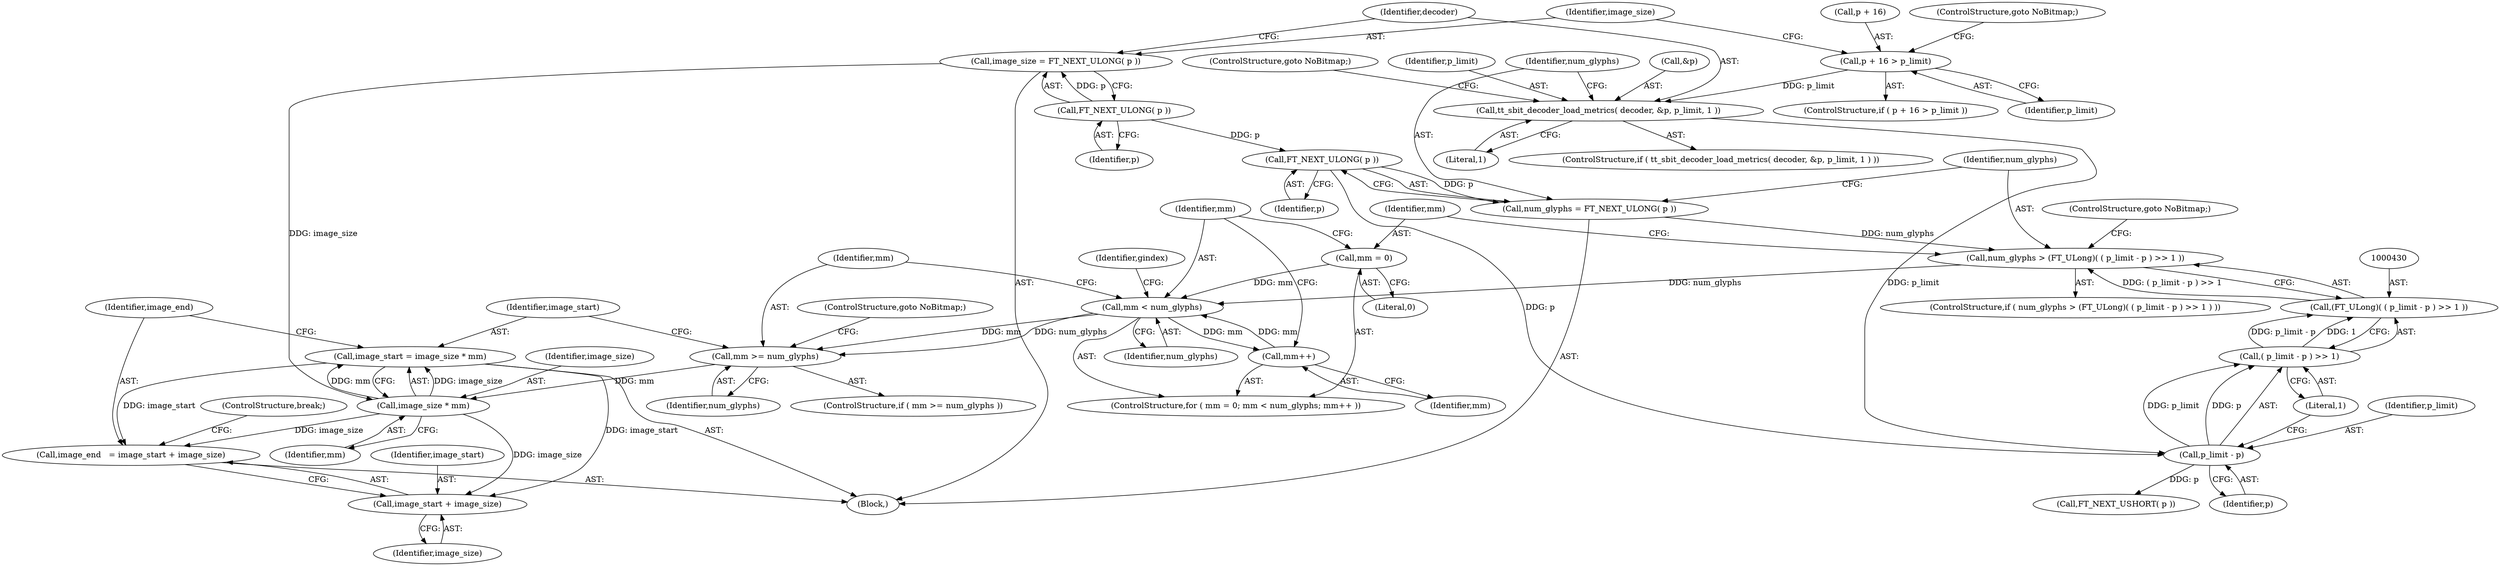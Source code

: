 digraph "0_savannah_f0292bb9920aa1dbfed5f53861e7c7a89b35833a@integer" {
"1000462" [label="(Call,image_start = image_size * mm)"];
"1000464" [label="(Call,image_size * mm)"];
"1000410" [label="(Call,image_size = FT_NEXT_ULONG( p ))"];
"1000412" [label="(Call,FT_NEXT_ULONG( p ))"];
"1000458" [label="(Call,mm >= num_glyphs)"];
"1000441" [label="(Call,mm < num_glyphs)"];
"1000444" [label="(Call,mm++)"];
"1000438" [label="(Call,mm = 0)"];
"1000427" [label="(Call,num_glyphs > (FT_ULong)( ( p_limit - p ) >> 1 ))"];
"1000422" [label="(Call,num_glyphs = FT_NEXT_ULONG( p ))"];
"1000424" [label="(Call,FT_NEXT_ULONG( p ))"];
"1000429" [label="(Call,(FT_ULong)( ( p_limit - p ) >> 1 ))"];
"1000431" [label="(Call,( p_limit - p ) >> 1)"];
"1000432" [label="(Call,p_limit - p)"];
"1000415" [label="(Call,tt_sbit_decoder_load_metrics( decoder, &p, p_limit, 1 ))"];
"1000404" [label="(Call,p + 16 > p_limit)"];
"1000467" [label="(Call,image_end   = image_start + image_size)"];
"1000469" [label="(Call,image_start + image_size)"];
"1000424" [label="(Call,FT_NEXT_ULONG( p ))"];
"1000443" [label="(Identifier,num_glyphs)"];
"1000441" [label="(Call,mm < num_glyphs)"];
"1000464" [label="(Call,image_size * mm)"];
"1000457" [label="(ControlStructure,if ( mm >= num_glyphs ))"];
"1000403" [label="(ControlStructure,if ( p + 16 > p_limit ))"];
"1000440" [label="(Literal,0)"];
"1000438" [label="(Call,mm = 0)"];
"1000426" [label="(ControlStructure,if ( num_glyphs > (FT_ULong)( ( p_limit - p ) >> 1 ) ))"];
"1000463" [label="(Identifier,image_start)"];
"1000468" [label="(Identifier,image_end)"];
"1000436" [label="(ControlStructure,goto NoBitmap;)"];
"1000466" [label="(Identifier,mm)"];
"1000432" [label="(Call,p_limit - p)"];
"1000412" [label="(Call,FT_NEXT_ULONG( p ))"];
"1000408" [label="(Identifier,p_limit)"];
"1000462" [label="(Call,image_start = image_size * mm)"];
"1000422" [label="(Call,num_glyphs = FT_NEXT_ULONG( p ))"];
"1000423" [label="(Identifier,num_glyphs)"];
"1000437" [label="(ControlStructure,for ( mm = 0; mm < num_glyphs; mm++ ))"];
"1000419" [label="(Identifier,p_limit)"];
"1000467" [label="(Call,image_end   = image_start + image_size)"];
"1000431" [label="(Call,( p_limit - p ) >> 1)"];
"1000420" [label="(Literal,1)"];
"1000461" [label="(ControlStructure,goto NoBitmap;)"];
"1000435" [label="(Literal,1)"];
"1000427" [label="(Call,num_glyphs > (FT_ULong)( ( p_limit - p ) >> 1 ))"];
"1000434" [label="(Identifier,p)"];
"1000399" [label="(Block,)"];
"1000413" [label="(Identifier,p)"];
"1000450" [label="(Call,FT_NEXT_USHORT( p ))"];
"1000411" [label="(Identifier,image_size)"];
"1000404" [label="(Call,p + 16 > p_limit)"];
"1000414" [label="(ControlStructure,if ( tt_sbit_decoder_load_metrics( decoder, &p, p_limit, 1 ) ))"];
"1000469" [label="(Call,image_start + image_size)"];
"1000433" [label="(Identifier,p_limit)"];
"1000442" [label="(Identifier,mm)"];
"1000471" [label="(Identifier,image_size)"];
"1000410" [label="(Call,image_size = FT_NEXT_ULONG( p ))"];
"1000470" [label="(Identifier,image_start)"];
"1000429" [label="(Call,(FT_ULong)( ( p_limit - p ) >> 1 ))"];
"1000458" [label="(Call,mm >= num_glyphs)"];
"1000415" [label="(Call,tt_sbit_decoder_load_metrics( decoder, &p, p_limit, 1 ))"];
"1000444" [label="(Call,mm++)"];
"1000417" [label="(Call,&p)"];
"1000421" [label="(ControlStructure,goto NoBitmap;)"];
"1000472" [label="(ControlStructure,break;)"];
"1000428" [label="(Identifier,num_glyphs)"];
"1000416" [label="(Identifier,decoder)"];
"1000425" [label="(Identifier,p)"];
"1000405" [label="(Call,p + 16)"];
"1000449" [label="(Identifier,gindex)"];
"1000445" [label="(Identifier,mm)"];
"1000465" [label="(Identifier,image_size)"];
"1000409" [label="(ControlStructure,goto NoBitmap;)"];
"1000459" [label="(Identifier,mm)"];
"1000460" [label="(Identifier,num_glyphs)"];
"1000439" [label="(Identifier,mm)"];
"1000462" -> "1000399"  [label="AST: "];
"1000462" -> "1000464"  [label="CFG: "];
"1000463" -> "1000462"  [label="AST: "];
"1000464" -> "1000462"  [label="AST: "];
"1000468" -> "1000462"  [label="CFG: "];
"1000464" -> "1000462"  [label="DDG: image_size"];
"1000464" -> "1000462"  [label="DDG: mm"];
"1000462" -> "1000467"  [label="DDG: image_start"];
"1000462" -> "1000469"  [label="DDG: image_start"];
"1000464" -> "1000466"  [label="CFG: "];
"1000465" -> "1000464"  [label="AST: "];
"1000466" -> "1000464"  [label="AST: "];
"1000410" -> "1000464"  [label="DDG: image_size"];
"1000458" -> "1000464"  [label="DDG: mm"];
"1000464" -> "1000467"  [label="DDG: image_size"];
"1000464" -> "1000469"  [label="DDG: image_size"];
"1000410" -> "1000399"  [label="AST: "];
"1000410" -> "1000412"  [label="CFG: "];
"1000411" -> "1000410"  [label="AST: "];
"1000412" -> "1000410"  [label="AST: "];
"1000416" -> "1000410"  [label="CFG: "];
"1000412" -> "1000410"  [label="DDG: p"];
"1000412" -> "1000413"  [label="CFG: "];
"1000413" -> "1000412"  [label="AST: "];
"1000412" -> "1000424"  [label="DDG: p"];
"1000458" -> "1000457"  [label="AST: "];
"1000458" -> "1000460"  [label="CFG: "];
"1000459" -> "1000458"  [label="AST: "];
"1000460" -> "1000458"  [label="AST: "];
"1000461" -> "1000458"  [label="CFG: "];
"1000463" -> "1000458"  [label="CFG: "];
"1000441" -> "1000458"  [label="DDG: mm"];
"1000441" -> "1000458"  [label="DDG: num_glyphs"];
"1000441" -> "1000437"  [label="AST: "];
"1000441" -> "1000443"  [label="CFG: "];
"1000442" -> "1000441"  [label="AST: "];
"1000443" -> "1000441"  [label="AST: "];
"1000449" -> "1000441"  [label="CFG: "];
"1000459" -> "1000441"  [label="CFG: "];
"1000444" -> "1000441"  [label="DDG: mm"];
"1000438" -> "1000441"  [label="DDG: mm"];
"1000427" -> "1000441"  [label="DDG: num_glyphs"];
"1000441" -> "1000444"  [label="DDG: mm"];
"1000444" -> "1000437"  [label="AST: "];
"1000444" -> "1000445"  [label="CFG: "];
"1000445" -> "1000444"  [label="AST: "];
"1000442" -> "1000444"  [label="CFG: "];
"1000438" -> "1000437"  [label="AST: "];
"1000438" -> "1000440"  [label="CFG: "];
"1000439" -> "1000438"  [label="AST: "];
"1000440" -> "1000438"  [label="AST: "];
"1000442" -> "1000438"  [label="CFG: "];
"1000427" -> "1000426"  [label="AST: "];
"1000427" -> "1000429"  [label="CFG: "];
"1000428" -> "1000427"  [label="AST: "];
"1000429" -> "1000427"  [label="AST: "];
"1000436" -> "1000427"  [label="CFG: "];
"1000439" -> "1000427"  [label="CFG: "];
"1000422" -> "1000427"  [label="DDG: num_glyphs"];
"1000429" -> "1000427"  [label="DDG: ( p_limit - p ) >> 1"];
"1000422" -> "1000399"  [label="AST: "];
"1000422" -> "1000424"  [label="CFG: "];
"1000423" -> "1000422"  [label="AST: "];
"1000424" -> "1000422"  [label="AST: "];
"1000428" -> "1000422"  [label="CFG: "];
"1000424" -> "1000422"  [label="DDG: p"];
"1000424" -> "1000425"  [label="CFG: "];
"1000425" -> "1000424"  [label="AST: "];
"1000424" -> "1000432"  [label="DDG: p"];
"1000429" -> "1000431"  [label="CFG: "];
"1000430" -> "1000429"  [label="AST: "];
"1000431" -> "1000429"  [label="AST: "];
"1000431" -> "1000429"  [label="DDG: p_limit - p"];
"1000431" -> "1000429"  [label="DDG: 1"];
"1000431" -> "1000435"  [label="CFG: "];
"1000432" -> "1000431"  [label="AST: "];
"1000435" -> "1000431"  [label="AST: "];
"1000432" -> "1000431"  [label="DDG: p_limit"];
"1000432" -> "1000431"  [label="DDG: p"];
"1000432" -> "1000434"  [label="CFG: "];
"1000433" -> "1000432"  [label="AST: "];
"1000434" -> "1000432"  [label="AST: "];
"1000435" -> "1000432"  [label="CFG: "];
"1000415" -> "1000432"  [label="DDG: p_limit"];
"1000432" -> "1000450"  [label="DDG: p"];
"1000415" -> "1000414"  [label="AST: "];
"1000415" -> "1000420"  [label="CFG: "];
"1000416" -> "1000415"  [label="AST: "];
"1000417" -> "1000415"  [label="AST: "];
"1000419" -> "1000415"  [label="AST: "];
"1000420" -> "1000415"  [label="AST: "];
"1000421" -> "1000415"  [label="CFG: "];
"1000423" -> "1000415"  [label="CFG: "];
"1000404" -> "1000415"  [label="DDG: p_limit"];
"1000404" -> "1000403"  [label="AST: "];
"1000404" -> "1000408"  [label="CFG: "];
"1000405" -> "1000404"  [label="AST: "];
"1000408" -> "1000404"  [label="AST: "];
"1000409" -> "1000404"  [label="CFG: "];
"1000411" -> "1000404"  [label="CFG: "];
"1000467" -> "1000399"  [label="AST: "];
"1000467" -> "1000469"  [label="CFG: "];
"1000468" -> "1000467"  [label="AST: "];
"1000469" -> "1000467"  [label="AST: "];
"1000472" -> "1000467"  [label="CFG: "];
"1000469" -> "1000471"  [label="CFG: "];
"1000470" -> "1000469"  [label="AST: "];
"1000471" -> "1000469"  [label="AST: "];
}
